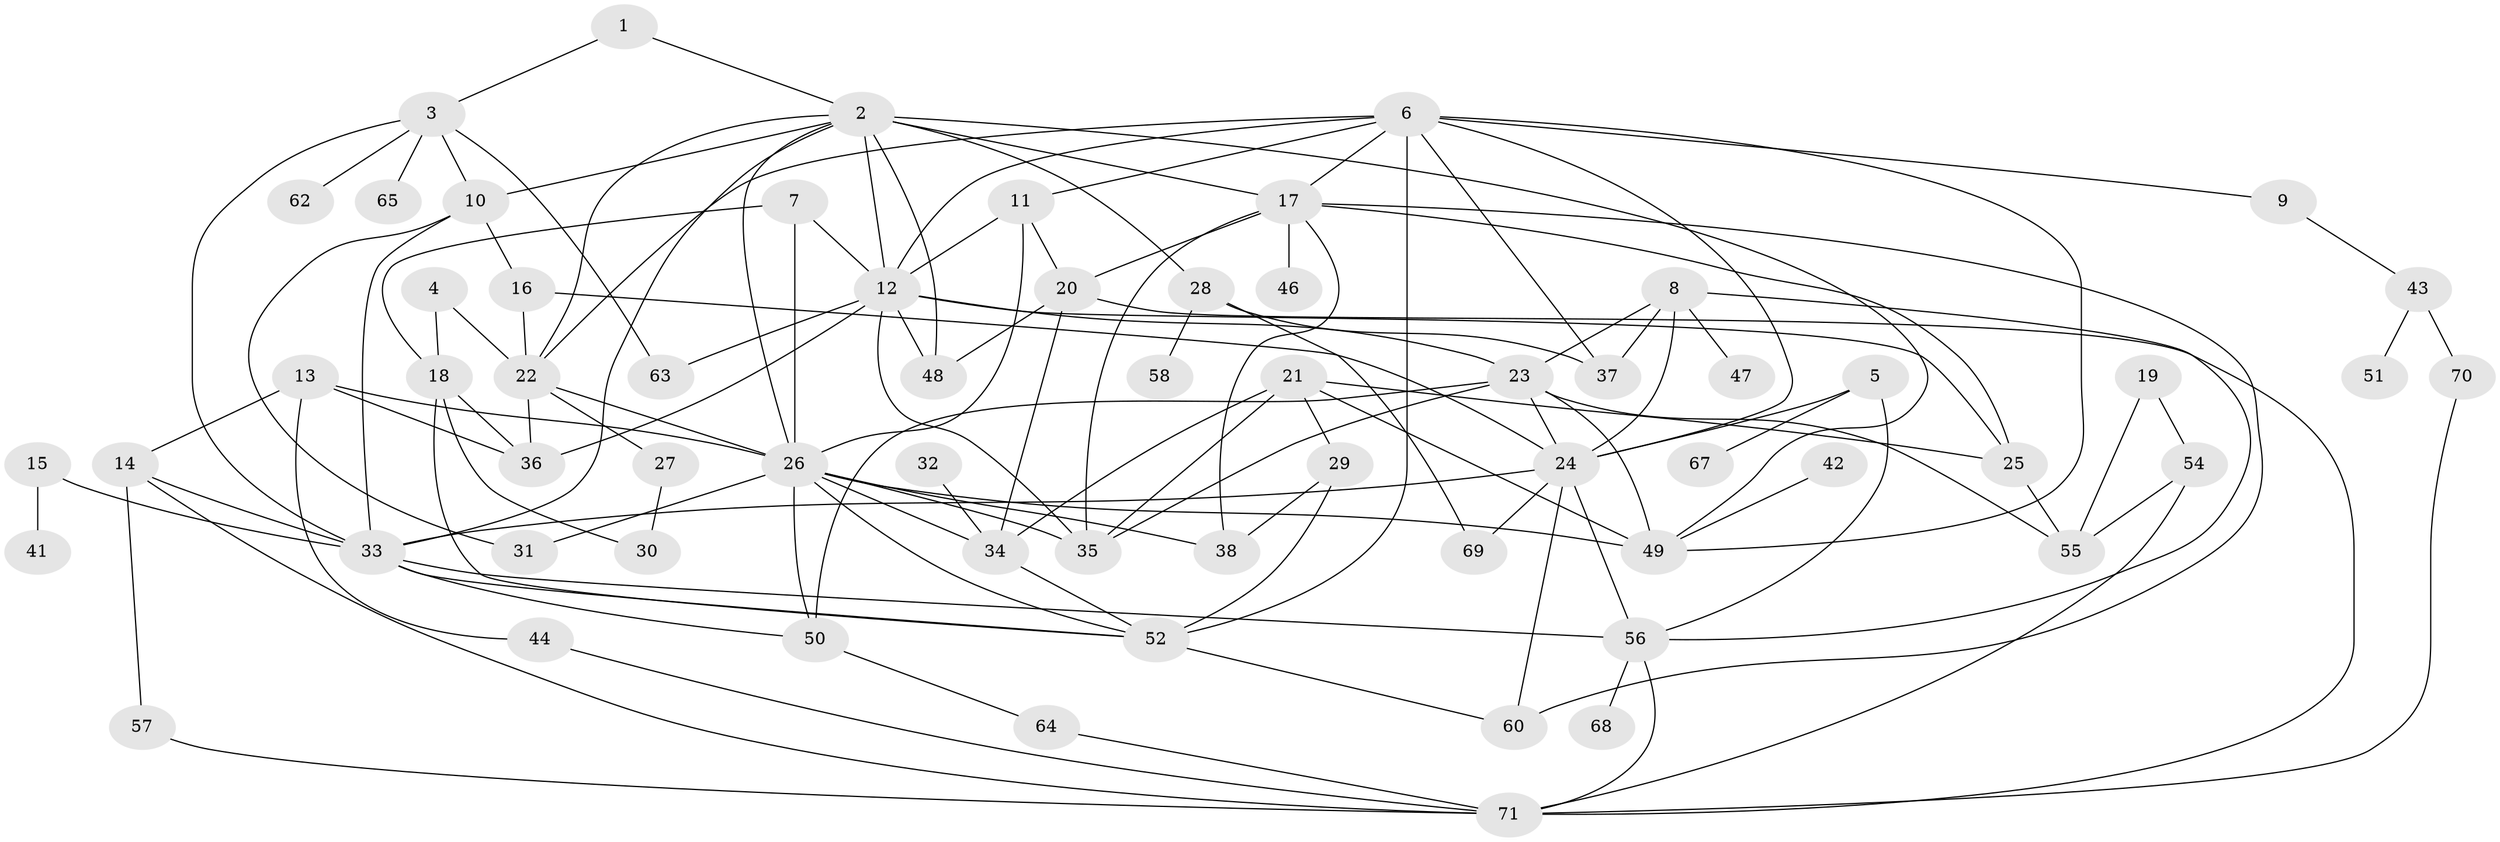// original degree distribution, {2: 0.2198581560283688, 7: 0.02127659574468085, 1: 0.1702127659574468, 6: 0.06382978723404255, 4: 0.12056737588652482, 3: 0.24822695035460993, 5: 0.09929078014184398, 0: 0.0425531914893617, 8: 0.014184397163120567}
// Generated by graph-tools (version 1.1) at 2025/33/03/09/25 02:33:45]
// undirected, 64 vertices, 125 edges
graph export_dot {
graph [start="1"]
  node [color=gray90,style=filled];
  1;
  2;
  3;
  4;
  5;
  6;
  7;
  8;
  9;
  10;
  11;
  12;
  13;
  14;
  15;
  16;
  17;
  18;
  19;
  20;
  21;
  22;
  23;
  24;
  25;
  26;
  27;
  28;
  29;
  30;
  31;
  32;
  33;
  34;
  35;
  36;
  37;
  38;
  41;
  42;
  43;
  44;
  46;
  47;
  48;
  49;
  50;
  51;
  52;
  54;
  55;
  56;
  57;
  58;
  60;
  62;
  63;
  64;
  65;
  67;
  68;
  69;
  70;
  71;
  1 -- 2 [weight=1.0];
  1 -- 3 [weight=1.0];
  2 -- 10 [weight=2.0];
  2 -- 12 [weight=3.0];
  2 -- 17 [weight=2.0];
  2 -- 22 [weight=2.0];
  2 -- 26 [weight=1.0];
  2 -- 28 [weight=1.0];
  2 -- 33 [weight=1.0];
  2 -- 48 [weight=2.0];
  2 -- 49 [weight=1.0];
  3 -- 10 [weight=1.0];
  3 -- 33 [weight=1.0];
  3 -- 62 [weight=1.0];
  3 -- 63 [weight=1.0];
  3 -- 65 [weight=1.0];
  4 -- 18 [weight=1.0];
  4 -- 22 [weight=1.0];
  5 -- 24 [weight=1.0];
  5 -- 56 [weight=1.0];
  5 -- 67 [weight=1.0];
  6 -- 9 [weight=1.0];
  6 -- 11 [weight=1.0];
  6 -- 12 [weight=1.0];
  6 -- 17 [weight=1.0];
  6 -- 22 [weight=1.0];
  6 -- 24 [weight=1.0];
  6 -- 37 [weight=1.0];
  6 -- 49 [weight=1.0];
  6 -- 52 [weight=2.0];
  7 -- 12 [weight=1.0];
  7 -- 18 [weight=1.0];
  7 -- 26 [weight=1.0];
  8 -- 23 [weight=1.0];
  8 -- 24 [weight=1.0];
  8 -- 37 [weight=1.0];
  8 -- 47 [weight=1.0];
  8 -- 56 [weight=1.0];
  9 -- 43 [weight=1.0];
  10 -- 16 [weight=1.0];
  10 -- 31 [weight=1.0];
  10 -- 33 [weight=1.0];
  11 -- 12 [weight=1.0];
  11 -- 20 [weight=1.0];
  11 -- 26 [weight=2.0];
  12 -- 23 [weight=2.0];
  12 -- 25 [weight=1.0];
  12 -- 35 [weight=1.0];
  12 -- 36 [weight=1.0];
  12 -- 48 [weight=2.0];
  12 -- 63 [weight=1.0];
  13 -- 14 [weight=1.0];
  13 -- 26 [weight=1.0];
  13 -- 36 [weight=1.0];
  13 -- 44 [weight=1.0];
  14 -- 33 [weight=1.0];
  14 -- 57 [weight=1.0];
  14 -- 71 [weight=1.0];
  15 -- 33 [weight=1.0];
  15 -- 41 [weight=1.0];
  16 -- 22 [weight=1.0];
  16 -- 24 [weight=1.0];
  17 -- 20 [weight=1.0];
  17 -- 25 [weight=1.0];
  17 -- 35 [weight=1.0];
  17 -- 38 [weight=1.0];
  17 -- 46 [weight=1.0];
  17 -- 60 [weight=1.0];
  18 -- 30 [weight=1.0];
  18 -- 36 [weight=1.0];
  18 -- 52 [weight=1.0];
  19 -- 54 [weight=1.0];
  19 -- 55 [weight=1.0];
  20 -- 34 [weight=1.0];
  20 -- 48 [weight=1.0];
  20 -- 71 [weight=1.0];
  21 -- 25 [weight=1.0];
  21 -- 29 [weight=1.0];
  21 -- 34 [weight=1.0];
  21 -- 35 [weight=1.0];
  21 -- 49 [weight=1.0];
  22 -- 26 [weight=1.0];
  22 -- 27 [weight=1.0];
  22 -- 36 [weight=1.0];
  23 -- 24 [weight=1.0];
  23 -- 35 [weight=1.0];
  23 -- 49 [weight=2.0];
  23 -- 50 [weight=1.0];
  23 -- 55 [weight=1.0];
  24 -- 33 [weight=1.0];
  24 -- 56 [weight=1.0];
  24 -- 60 [weight=1.0];
  24 -- 69 [weight=1.0];
  25 -- 55 [weight=1.0];
  26 -- 31 [weight=1.0];
  26 -- 34 [weight=1.0];
  26 -- 35 [weight=1.0];
  26 -- 38 [weight=1.0];
  26 -- 49 [weight=1.0];
  26 -- 50 [weight=1.0];
  26 -- 52 [weight=1.0];
  27 -- 30 [weight=1.0];
  28 -- 37 [weight=1.0];
  28 -- 58 [weight=1.0];
  28 -- 69 [weight=1.0];
  29 -- 38 [weight=1.0];
  29 -- 52 [weight=1.0];
  32 -- 34 [weight=1.0];
  33 -- 50 [weight=1.0];
  33 -- 52 [weight=1.0];
  33 -- 56 [weight=1.0];
  34 -- 52 [weight=1.0];
  42 -- 49 [weight=1.0];
  43 -- 51 [weight=1.0];
  43 -- 70 [weight=2.0];
  44 -- 71 [weight=1.0];
  50 -- 64 [weight=1.0];
  52 -- 60 [weight=1.0];
  54 -- 55 [weight=1.0];
  54 -- 71 [weight=1.0];
  56 -- 68 [weight=1.0];
  56 -- 71 [weight=1.0];
  57 -- 71 [weight=1.0];
  64 -- 71 [weight=1.0];
  70 -- 71 [weight=1.0];
}
